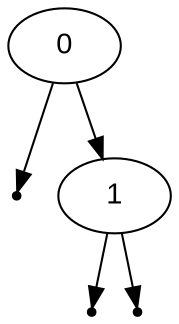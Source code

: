 digraph BST {
    node [fontname="Arial"];
    null36 [shape=point];
    0 -> null36;
    0 -> 1;
    null37 [shape=point];
    1 -> null37;
    null38 [shape=point];
    1 -> null38;
}

